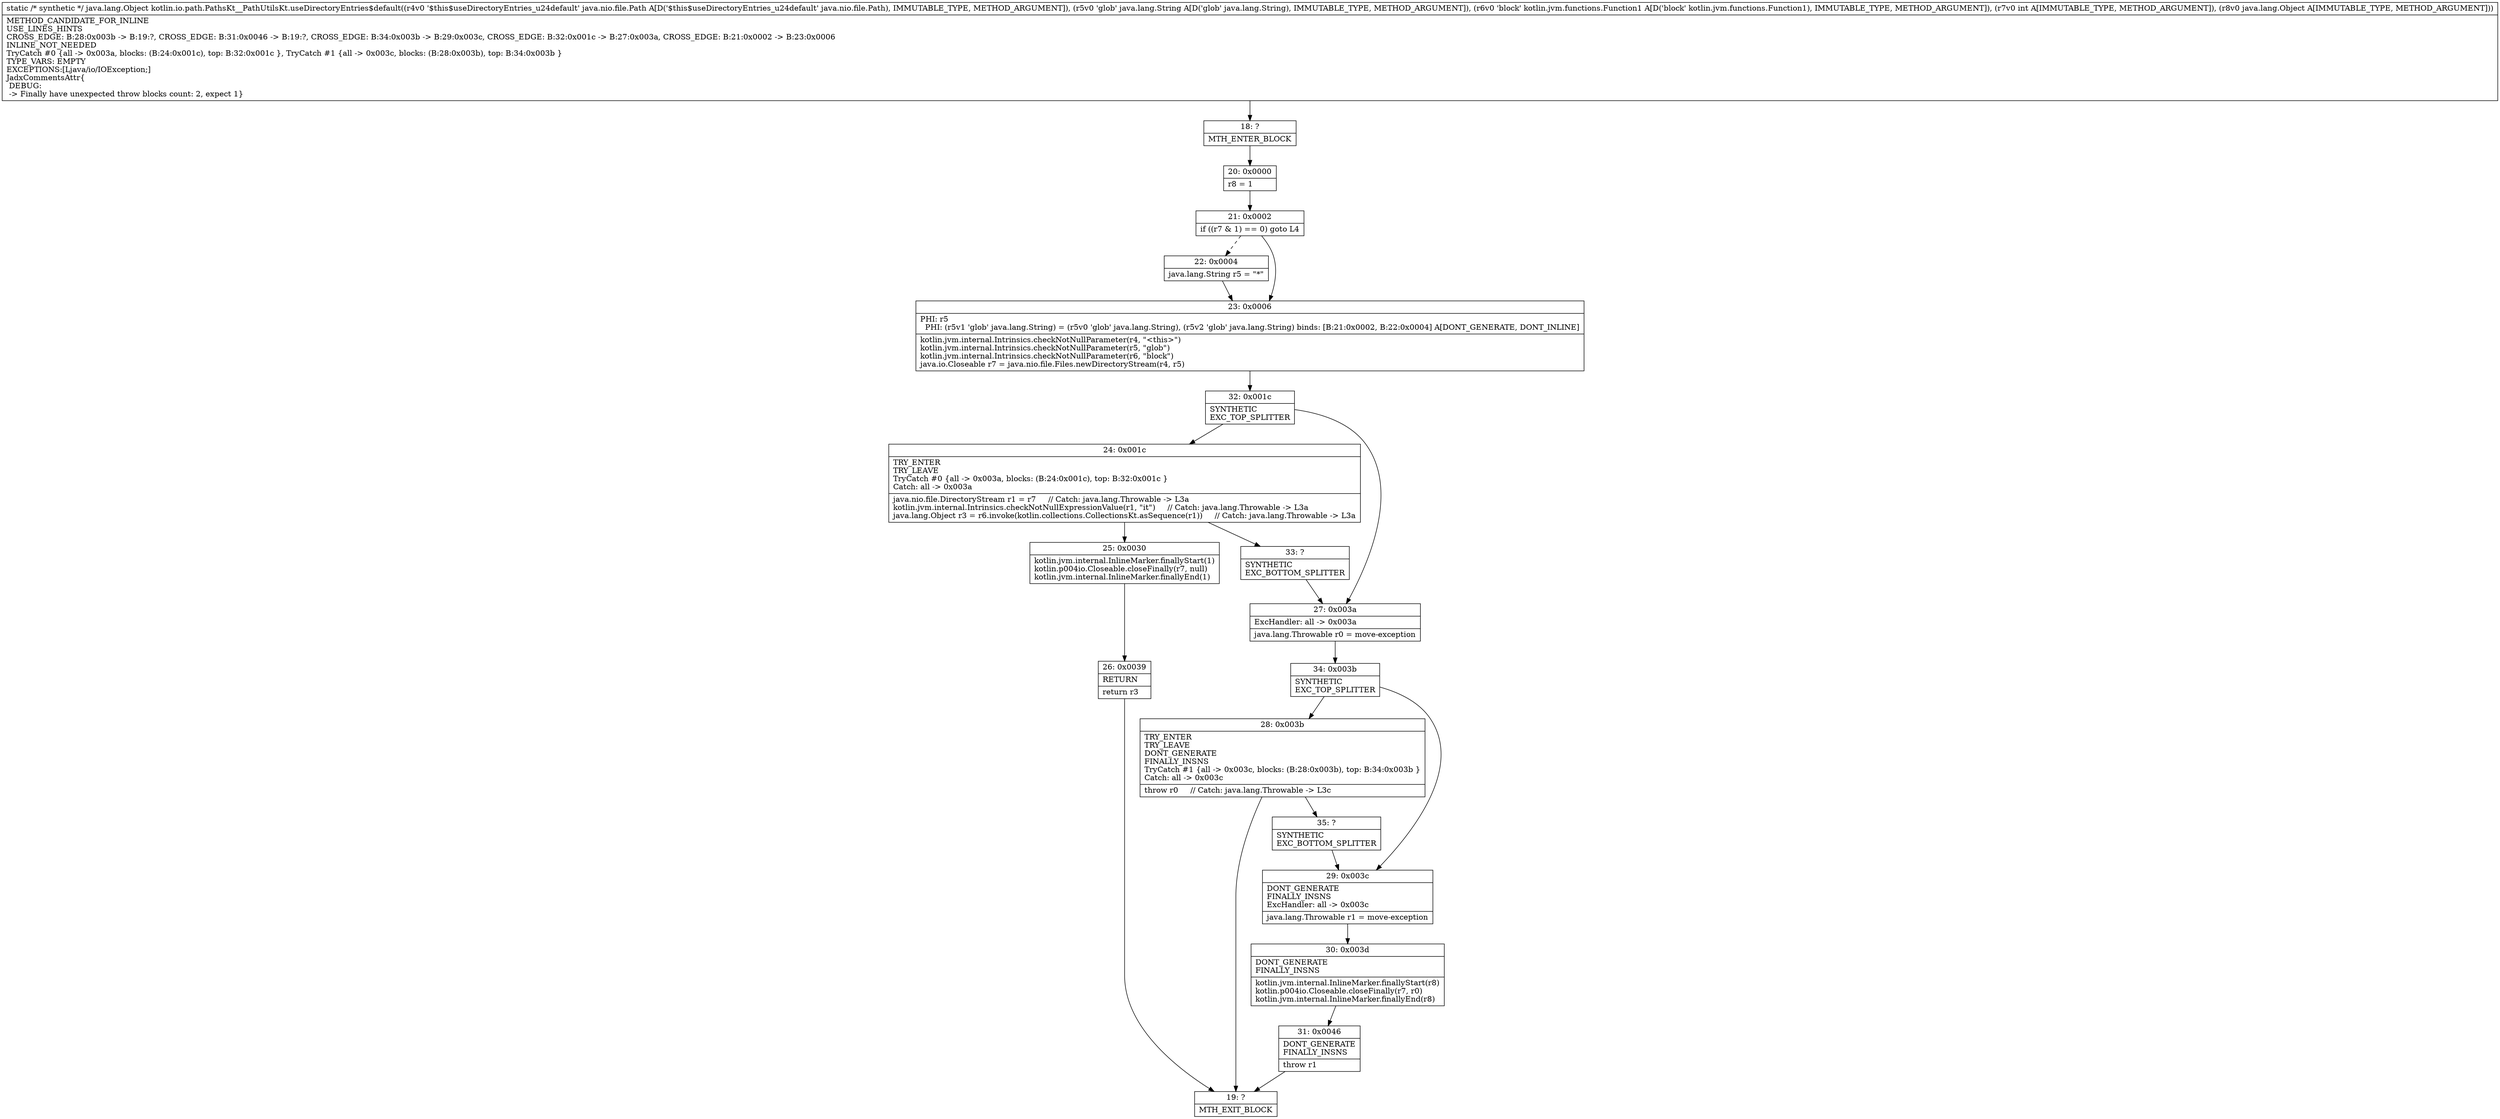 digraph "CFG forkotlin.io.path.PathsKt__PathUtilsKt.useDirectoryEntries$default(Ljava\/nio\/file\/Path;Ljava\/lang\/String;Lkotlin\/jvm\/functions\/Function1;ILjava\/lang\/Object;)Ljava\/lang\/Object;" {
Node_18 [shape=record,label="{18\:\ ?|MTH_ENTER_BLOCK\l}"];
Node_20 [shape=record,label="{20\:\ 0x0000|r8 = 1\l}"];
Node_21 [shape=record,label="{21\:\ 0x0002|if ((r7 & 1) == 0) goto L4\l}"];
Node_22 [shape=record,label="{22\:\ 0x0004|java.lang.String r5 = \"*\"\l}"];
Node_23 [shape=record,label="{23\:\ 0x0006|PHI: r5 \l  PHI: (r5v1 'glob' java.lang.String) = (r5v0 'glob' java.lang.String), (r5v2 'glob' java.lang.String) binds: [B:21:0x0002, B:22:0x0004] A[DONT_GENERATE, DONT_INLINE]\l|kotlin.jvm.internal.Intrinsics.checkNotNullParameter(r4, \"\<this\>\")\lkotlin.jvm.internal.Intrinsics.checkNotNullParameter(r5, \"glob\")\lkotlin.jvm.internal.Intrinsics.checkNotNullParameter(r6, \"block\")\ljava.io.Closeable r7 = java.nio.file.Files.newDirectoryStream(r4, r5)\l}"];
Node_32 [shape=record,label="{32\:\ 0x001c|SYNTHETIC\lEXC_TOP_SPLITTER\l}"];
Node_24 [shape=record,label="{24\:\ 0x001c|TRY_ENTER\lTRY_LEAVE\lTryCatch #0 \{all \-\> 0x003a, blocks: (B:24:0x001c), top: B:32:0x001c \}\lCatch: all \-\> 0x003a\l|java.nio.file.DirectoryStream r1 = r7     \/\/ Catch: java.lang.Throwable \-\> L3a\lkotlin.jvm.internal.Intrinsics.checkNotNullExpressionValue(r1, \"it\")     \/\/ Catch: java.lang.Throwable \-\> L3a\ljava.lang.Object r3 = r6.invoke(kotlin.collections.CollectionsKt.asSequence(r1))     \/\/ Catch: java.lang.Throwable \-\> L3a\l}"];
Node_25 [shape=record,label="{25\:\ 0x0030|kotlin.jvm.internal.InlineMarker.finallyStart(1)\lkotlin.p004io.Closeable.closeFinally(r7, null)\lkotlin.jvm.internal.InlineMarker.finallyEnd(1)\l}"];
Node_26 [shape=record,label="{26\:\ 0x0039|RETURN\l|return r3\l}"];
Node_19 [shape=record,label="{19\:\ ?|MTH_EXIT_BLOCK\l}"];
Node_33 [shape=record,label="{33\:\ ?|SYNTHETIC\lEXC_BOTTOM_SPLITTER\l}"];
Node_27 [shape=record,label="{27\:\ 0x003a|ExcHandler: all \-\> 0x003a\l|java.lang.Throwable r0 = move\-exception\l}"];
Node_34 [shape=record,label="{34\:\ 0x003b|SYNTHETIC\lEXC_TOP_SPLITTER\l}"];
Node_28 [shape=record,label="{28\:\ 0x003b|TRY_ENTER\lTRY_LEAVE\lDONT_GENERATE\lFINALLY_INSNS\lTryCatch #1 \{all \-\> 0x003c, blocks: (B:28:0x003b), top: B:34:0x003b \}\lCatch: all \-\> 0x003c\l|throw r0     \/\/ Catch: java.lang.Throwable \-\> L3c\l}"];
Node_35 [shape=record,label="{35\:\ ?|SYNTHETIC\lEXC_BOTTOM_SPLITTER\l}"];
Node_29 [shape=record,label="{29\:\ 0x003c|DONT_GENERATE\lFINALLY_INSNS\lExcHandler: all \-\> 0x003c\l|java.lang.Throwable r1 = move\-exception\l}"];
Node_30 [shape=record,label="{30\:\ 0x003d|DONT_GENERATE\lFINALLY_INSNS\l|kotlin.jvm.internal.InlineMarker.finallyStart(r8)\lkotlin.p004io.Closeable.closeFinally(r7, r0)\lkotlin.jvm.internal.InlineMarker.finallyEnd(r8)\l}"];
Node_31 [shape=record,label="{31\:\ 0x0046|DONT_GENERATE\lFINALLY_INSNS\l|throw r1\l}"];
MethodNode[shape=record,label="{static \/* synthetic *\/ java.lang.Object kotlin.io.path.PathsKt__PathUtilsKt.useDirectoryEntries$default((r4v0 '$this$useDirectoryEntries_u24default' java.nio.file.Path A[D('$this$useDirectoryEntries_u24default' java.nio.file.Path), IMMUTABLE_TYPE, METHOD_ARGUMENT]), (r5v0 'glob' java.lang.String A[D('glob' java.lang.String), IMMUTABLE_TYPE, METHOD_ARGUMENT]), (r6v0 'block' kotlin.jvm.functions.Function1 A[D('block' kotlin.jvm.functions.Function1), IMMUTABLE_TYPE, METHOD_ARGUMENT]), (r7v0 int A[IMMUTABLE_TYPE, METHOD_ARGUMENT]), (r8v0 java.lang.Object A[IMMUTABLE_TYPE, METHOD_ARGUMENT]))  | METHOD_CANDIDATE_FOR_INLINE\lUSE_LINES_HINTS\lCROSS_EDGE: B:28:0x003b \-\> B:19:?, CROSS_EDGE: B:31:0x0046 \-\> B:19:?, CROSS_EDGE: B:34:0x003b \-\> B:29:0x003c, CROSS_EDGE: B:32:0x001c \-\> B:27:0x003a, CROSS_EDGE: B:21:0x0002 \-\> B:23:0x0006\lINLINE_NOT_NEEDED\lTryCatch #0 \{all \-\> 0x003a, blocks: (B:24:0x001c), top: B:32:0x001c \}, TryCatch #1 \{all \-\> 0x003c, blocks: (B:28:0x003b), top: B:34:0x003b \}\lTYPE_VARS: EMPTY\lEXCEPTIONS:[Ljava\/io\/IOException;]\lJadxCommentsAttr\{\l DEBUG: \l \-\> Finally have unexpected throw blocks count: 2, expect 1\}\l}"];
MethodNode -> Node_18;Node_18 -> Node_20;
Node_20 -> Node_21;
Node_21 -> Node_22[style=dashed];
Node_21 -> Node_23;
Node_22 -> Node_23;
Node_23 -> Node_32;
Node_32 -> Node_24;
Node_32 -> Node_27;
Node_24 -> Node_25;
Node_24 -> Node_33;
Node_25 -> Node_26;
Node_26 -> Node_19;
Node_33 -> Node_27;
Node_27 -> Node_34;
Node_34 -> Node_28;
Node_34 -> Node_29;
Node_28 -> Node_19;
Node_28 -> Node_35;
Node_35 -> Node_29;
Node_29 -> Node_30;
Node_30 -> Node_31;
Node_31 -> Node_19;
}

